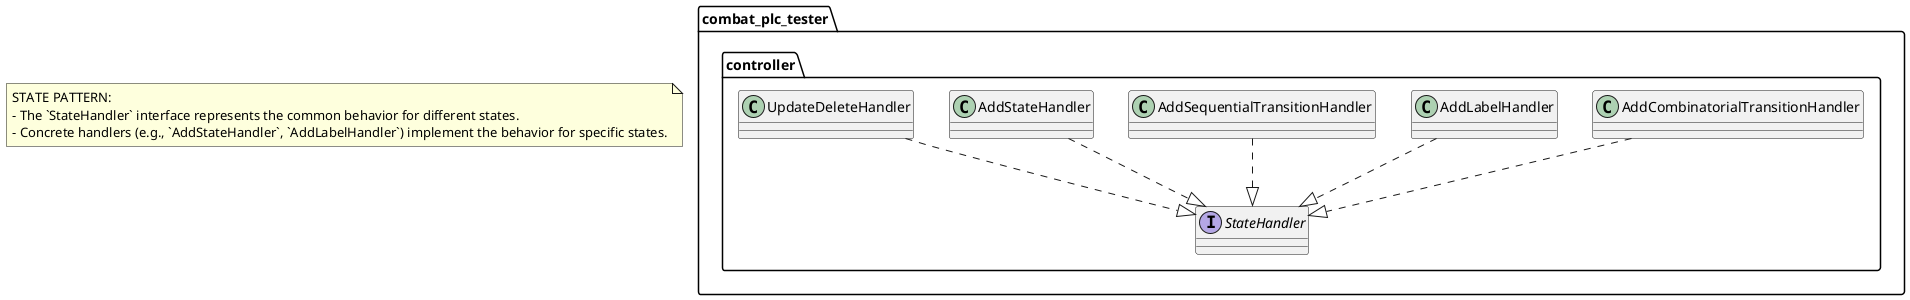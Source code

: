 @startuml
class combat_plc_tester.controller.AddCombinatorialTransitionHandler
class combat_plc_tester.controller.AddLabelHandler
class combat_plc_tester.controller.AddSequentialTransitionHandler
class combat_plc_tester.controller.AddStateHandler
class combat_plc_tester.controller.UpdateDeleteHandler
interface combat_plc_tester.controller.StateHandler
combat_plc_tester.controller.AddStateHandler ..|> combat_plc_tester.controller.StateHandler
combat_plc_tester.controller.AddSequentialTransitionHandler ..|> combat_plc_tester.controller.StateHandler
combat_plc_tester.controller.AddCombinatorialTransitionHandler ..|> combat_plc_tester.controller.StateHandler
combat_plc_tester.controller.AddLabelHandler ..|> combat_plc_tester.controller.StateHandler
combat_plc_tester.controller.UpdateDeleteHandler ..|> combat_plc_tester.controller.StateHandler
note as N1
  STATE PATTERN:
  - The `StateHandler` interface represents the common behavior for different states.
  - Concrete handlers (e.g., `AddStateHandler`, `AddLabelHandler`) implement the behavior for specific states.
end note
@enduml